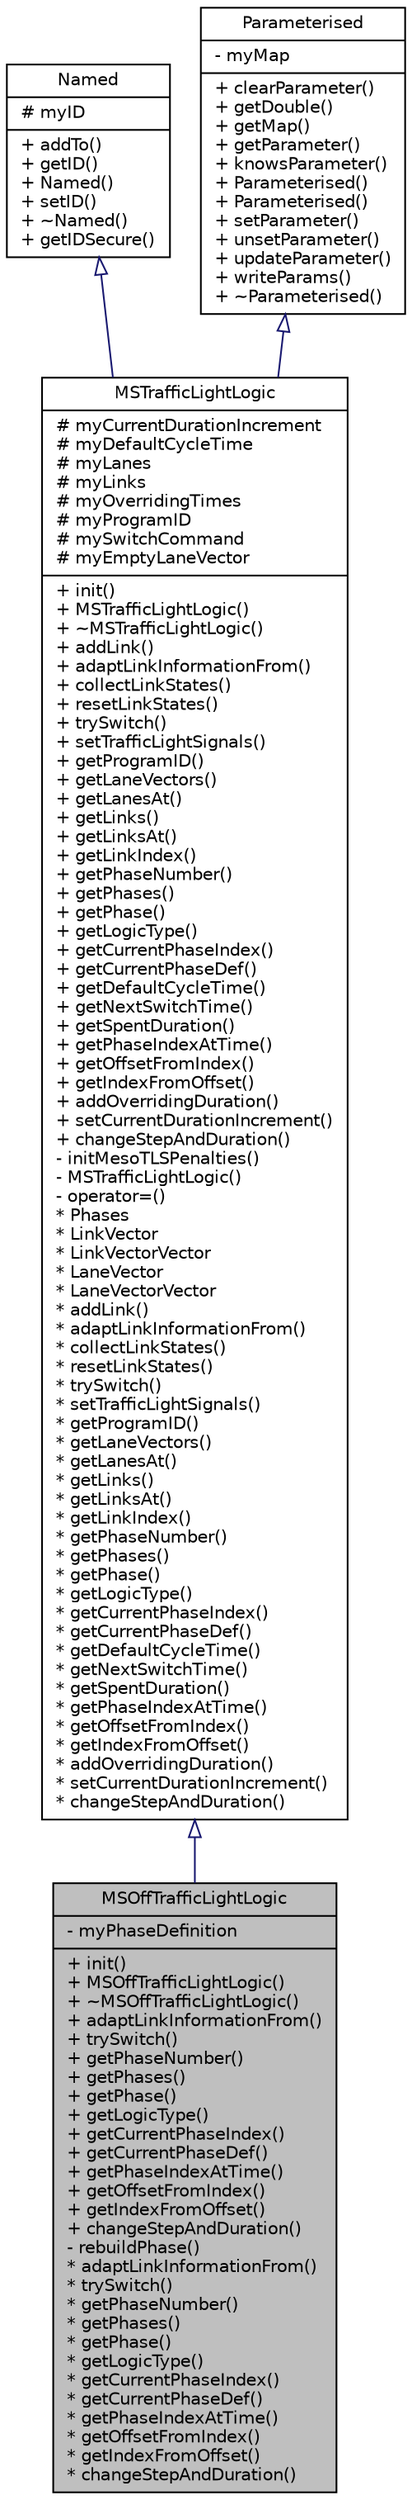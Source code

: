 digraph "MSOffTrafficLightLogic"
{
  edge [fontname="Helvetica",fontsize="10",labelfontname="Helvetica",labelfontsize="10"];
  node [fontname="Helvetica",fontsize="10",shape=record];
  Node0 [label="{MSOffTrafficLightLogic\n|- myPhaseDefinition\l|+ init()\l+ MSOffTrafficLightLogic()\l+ ~MSOffTrafficLightLogic()\l+ adaptLinkInformationFrom()\l+ trySwitch()\l+ getPhaseNumber()\l+ getPhases()\l+ getPhase()\l+ getLogicType()\l+ getCurrentPhaseIndex()\l+ getCurrentPhaseDef()\l+ getPhaseIndexAtTime()\l+ getOffsetFromIndex()\l+ getIndexFromOffset()\l+ changeStepAndDuration()\l- rebuildPhase()\l* adaptLinkInformationFrom()\l* trySwitch()\l* getPhaseNumber()\l* getPhases()\l* getPhase()\l* getLogicType()\l* getCurrentPhaseIndex()\l* getCurrentPhaseDef()\l* getPhaseIndexAtTime()\l* getOffsetFromIndex()\l* getIndexFromOffset()\l* changeStepAndDuration()\l}",height=0.2,width=0.4,color="black", fillcolor="grey75", style="filled", fontcolor="black"];
  Node1 -> Node0 [dir="back",color="midnightblue",fontsize="10",style="solid",arrowtail="onormal",fontname="Helvetica"];
  Node1 [label="{MSTrafficLightLogic\n|# myCurrentDurationIncrement\l# myDefaultCycleTime\l# myLanes\l# myLinks\l# myOverridingTimes\l# myProgramID\l# mySwitchCommand\l# myEmptyLaneVector\l|+ init()\l+ MSTrafficLightLogic()\l+ ~MSTrafficLightLogic()\l+ addLink()\l+ adaptLinkInformationFrom()\l+ collectLinkStates()\l+ resetLinkStates()\l+ trySwitch()\l+ setTrafficLightSignals()\l+ getProgramID()\l+ getLaneVectors()\l+ getLanesAt()\l+ getLinks()\l+ getLinksAt()\l+ getLinkIndex()\l+ getPhaseNumber()\l+ getPhases()\l+ getPhase()\l+ getLogicType()\l+ getCurrentPhaseIndex()\l+ getCurrentPhaseDef()\l+ getDefaultCycleTime()\l+ getNextSwitchTime()\l+ getSpentDuration()\l+ getPhaseIndexAtTime()\l+ getOffsetFromIndex()\l+ getIndexFromOffset()\l+ addOverridingDuration()\l+ setCurrentDurationIncrement()\l+ changeStepAndDuration()\l- initMesoTLSPenalties()\l- MSTrafficLightLogic()\l- operator=()\l* Phases\l* LinkVector\l* LinkVectorVector\l* LaneVector\l* LaneVectorVector\l* addLink()\l* adaptLinkInformationFrom()\l* collectLinkStates()\l* resetLinkStates()\l* trySwitch()\l* setTrafficLightSignals()\l* getProgramID()\l* getLaneVectors()\l* getLanesAt()\l* getLinks()\l* getLinksAt()\l* getLinkIndex()\l* getPhaseNumber()\l* getPhases()\l* getPhase()\l* getLogicType()\l* getCurrentPhaseIndex()\l* getCurrentPhaseDef()\l* getDefaultCycleTime()\l* getNextSwitchTime()\l* getSpentDuration()\l* getPhaseIndexAtTime()\l* getOffsetFromIndex()\l* getIndexFromOffset()\l* addOverridingDuration()\l* setCurrentDurationIncrement()\l* changeStepAndDuration()\l}",height=0.2,width=0.4,color="black", fillcolor="white", style="filled",URL="$df/d93/class_m_s_traffic_light_logic.html",tooltip="The parent class for traffic light logics. "];
  Node2 -> Node1 [dir="back",color="midnightblue",fontsize="10",style="solid",arrowtail="onormal",fontname="Helvetica"];
  Node2 [label="{Named\n|# myID\l|+ addTo()\l+ getID()\l+ Named()\l+ setID()\l+ ~Named()\l+ getIDSecure()\l}",height=0.2,width=0.4,color="black", fillcolor="white", style="filled",URL="$d5/dbf/class_named.html",tooltip="Base class for objects which have an id. "];
  Node3 -> Node1 [dir="back",color="midnightblue",fontsize="10",style="solid",arrowtail="onormal",fontname="Helvetica"];
  Node3 [label="{Parameterised\n|- myMap\l|+ clearParameter()\l+ getDouble()\l+ getMap()\l+ getParameter()\l+ knowsParameter()\l+ Parameterised()\l+ Parameterised()\l+ setParameter()\l+ unsetParameter()\l+ updateParameter()\l+ writeParams()\l+ ~Parameterised()\l}",height=0.2,width=0.4,color="black", fillcolor="white", style="filled",URL="$d7/dc7/class_parameterised.html",tooltip="An upper class for objects with additional parameters. "];
}

